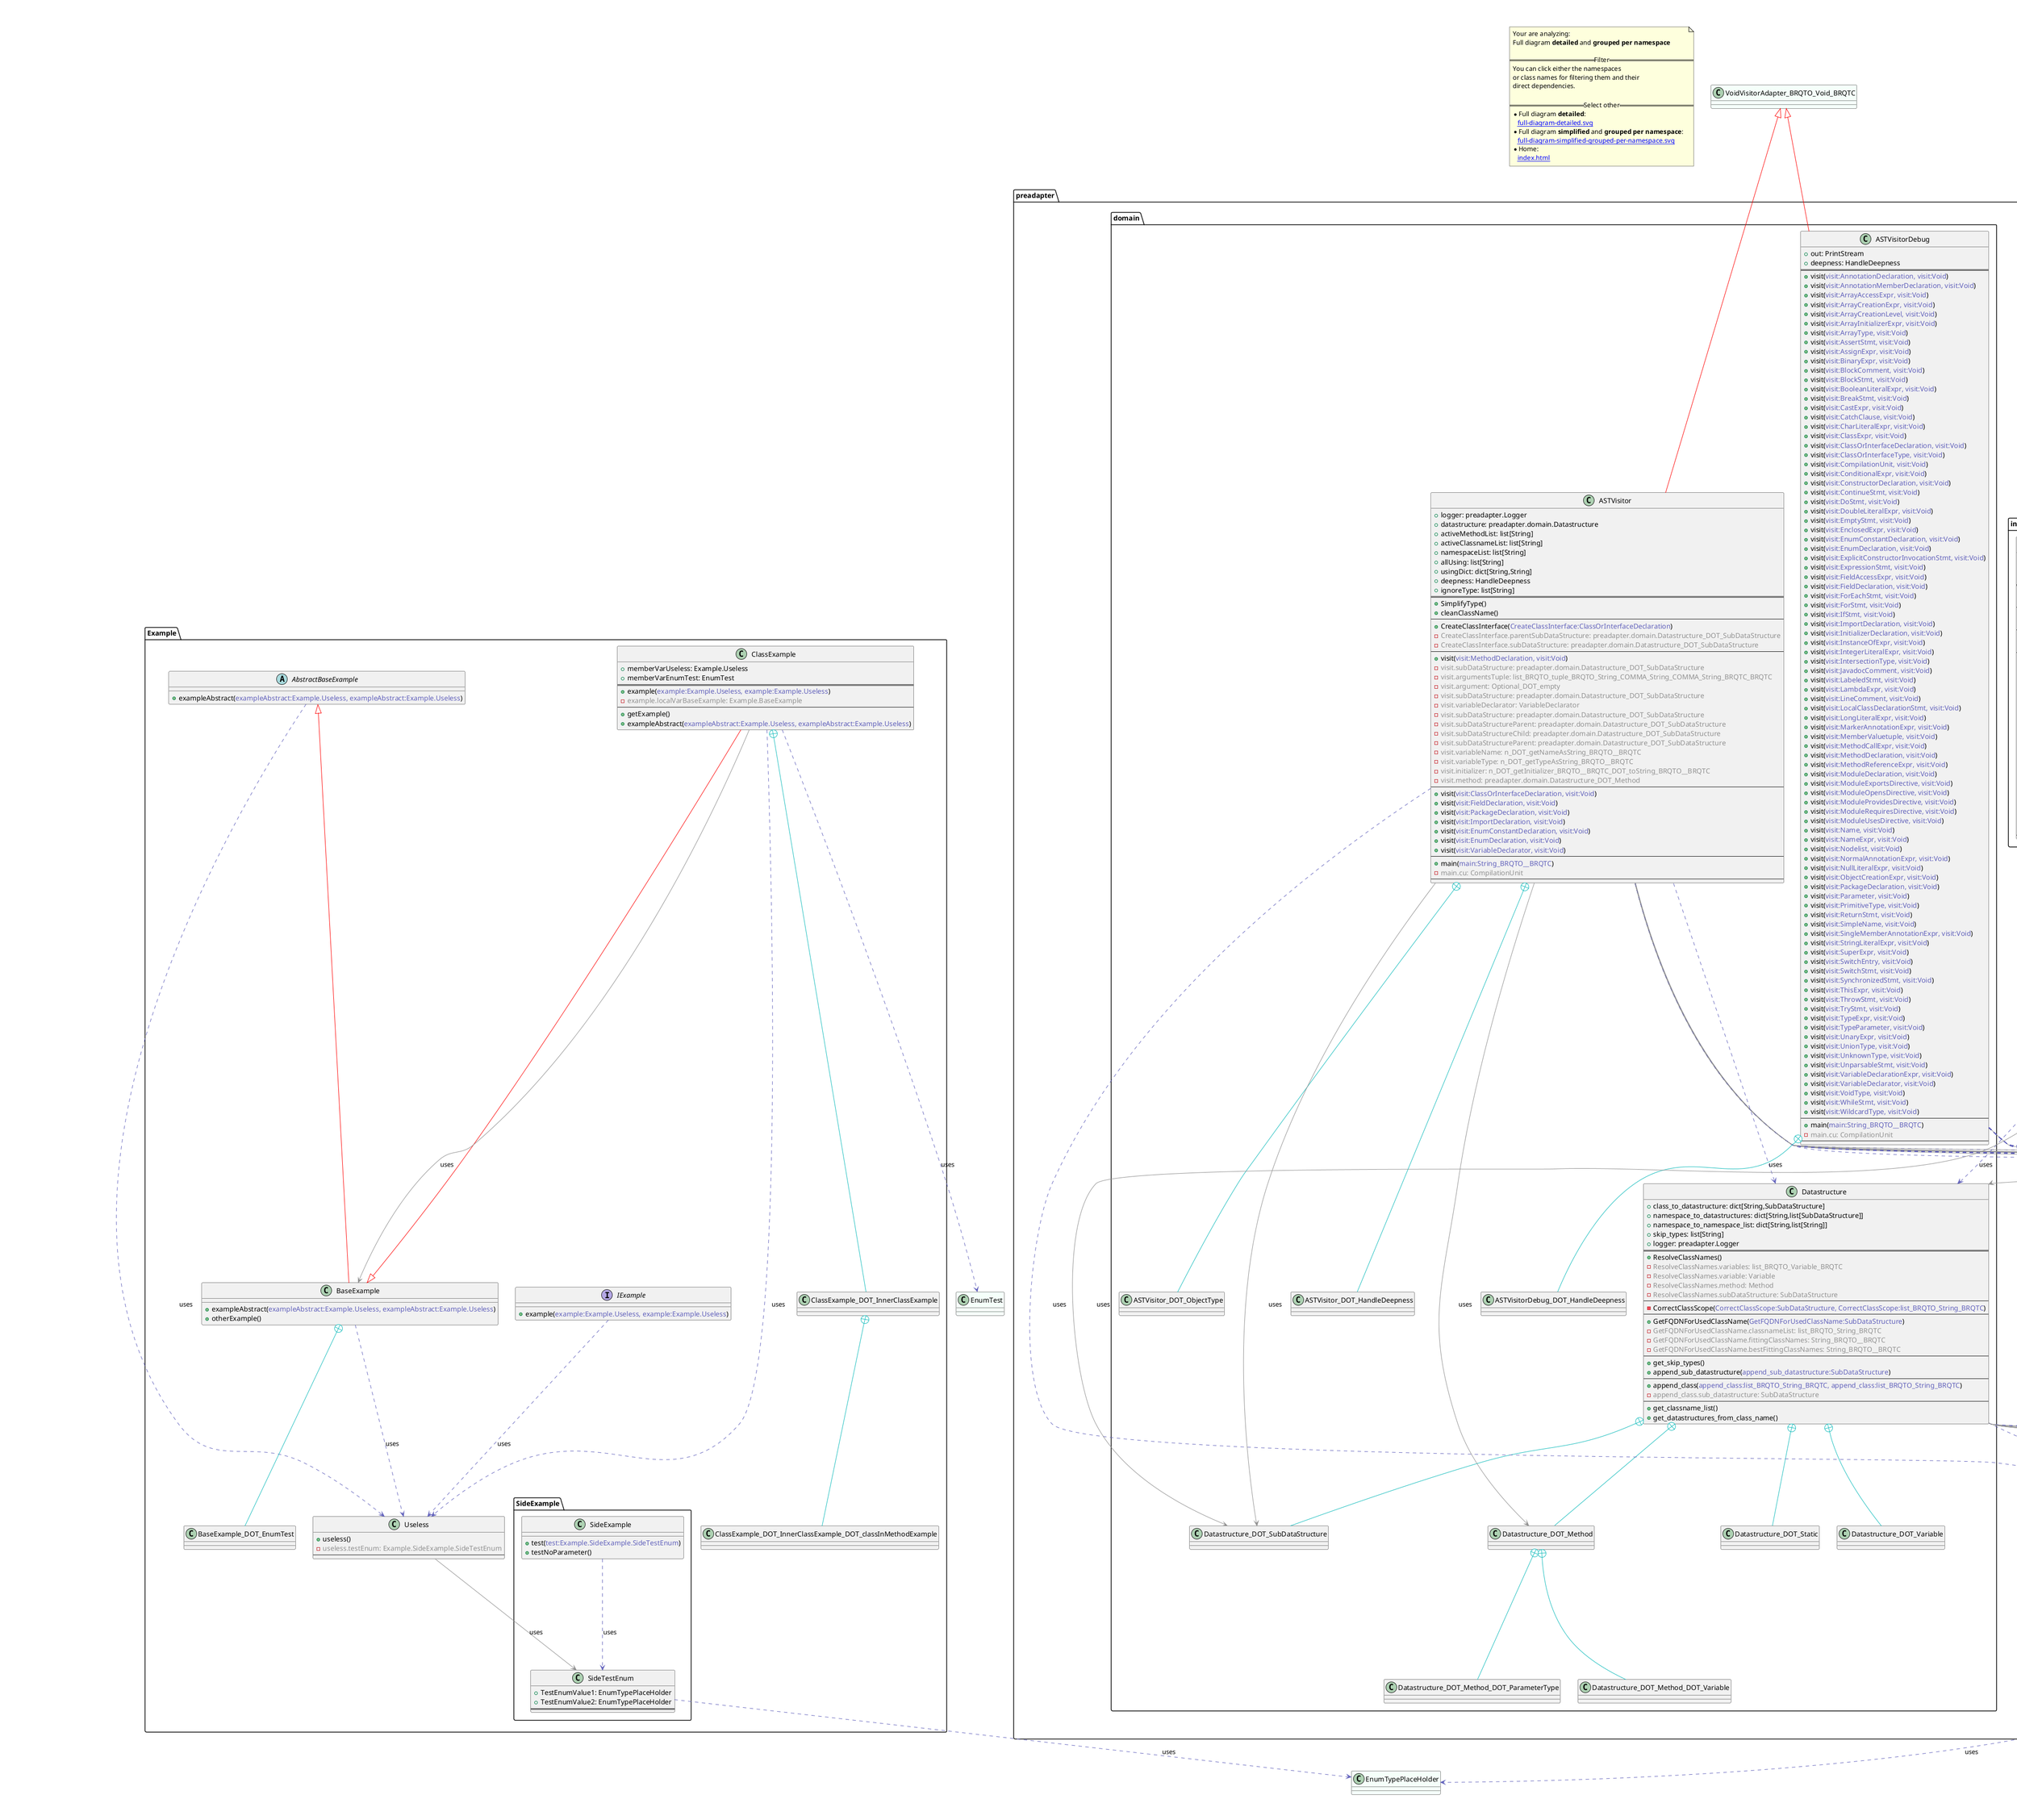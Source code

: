@startuml
title <size:20>Full diagram **detailed** and **grouped per namespace**</size>
note "Your are analyzing:\nFull diagram **detailed** and **grouped per namespace**\n\n==Filter==\nYou can click either the namespaces \nor class names for filtering them and their\ndirect dependencies.\n\n==Select other==\n* Full diagram **detailed**:\n   [[full-diagram-detailed.svg]]\n* Full diagram **simplified** and **grouped per namespace**:\n   [[full-diagram-simplified-grouped-per-namespace.svg]]\n* Home:\n   [[index.html]]" as FloatingNote
class EnumTest [[EnumTest-diagram-detailed-grouped-per-namespace.svg]] #MintCream {
}
class EnumTypePlaceHolder [[EnumTypePlaceHolder-diagram-detailed-grouped-per-namespace.svg]] #MintCream {
}
class String_BRQTO__BRQTC [[String_BRQTO__BRQTC-diagram-detailed-grouped-per-namespace.svg]] #MintCream {
}
class AnalyzeAST_BRQTO__BRQTC [[AnalyzeAST_BRQTO__BRQTC-diagram-detailed-grouped-per-namespace.svg]] #MintCream {
}
class list_BRQTO_Variable_BRQTC [[list_BRQTO_Variable_BRQTC-diagram-detailed-grouped-per-namespace.svg]] #MintCream {
}
class Variable [[Variable-diagram-detailed-grouped-per-namespace.svg]] #MintCream {
}
class Method [[Method-diagram-detailed-grouped-per-namespace.svg]] #MintCream {
}
class SubDataStructure [[SubDataStructure-diagram-detailed-grouped-per-namespace.svg]] #MintCream {
}
class list_BRQTO_String_BRQTC [[list_BRQTO_String_BRQTC-diagram-detailed-grouped-per-namespace.svg]] #MintCream {
}
class VoidVisitorAdapter_BRQTO_Void_BRQTC [[VoidVisitorAdapter_BRQTO_Void_BRQTC-diagram-detailed-grouped-per-namespace.svg]] #MintCream {
}
class HandleDeepness [[HandleDeepness-diagram-detailed-grouped-per-namespace.svg]] #MintCream {
}
class ClassOrInterfaceDeclaration [[ClassOrInterfaceDeclaration-diagram-detailed-grouped-per-namespace.svg]] #MintCream {
}
class MethodDeclaration [[MethodDeclaration-diagram-detailed-grouped-per-namespace.svg]] #MintCream {
}
class Void [[Void-diagram-detailed-grouped-per-namespace.svg]] #MintCream {
}
class list_BRQTO_tuple_BRQTO_String_COMMA_String_COMMA_String_BRQTC_BRQTC [[list_BRQTO_tuple_BRQTO_String_COMMA_String_COMMA_String_BRQTC_BRQTC-diagram-detailed-grouped-per-namespace.svg]] #MintCream {
}
class Optional_DOT_empty [[Optional_DOT_empty-diagram-detailed-grouped-per-namespace.svg]] #MintCream {
}
class VariableDeclarator [[VariableDeclarator-diagram-detailed-grouped-per-namespace.svg]] #MintCream {
}
class n_DOT_getNameAsString_BRQTO__BRQTC [[n_DOT_getNameAsString_BRQTO__BRQTC-diagram-detailed-grouped-per-namespace.svg]] #MintCream {
}
class n_DOT_getTypeAsString_BRQTO__BRQTC [[n_DOT_getTypeAsString_BRQTO__BRQTC-diagram-detailed-grouped-per-namespace.svg]] #MintCream {
}
class n_DOT_getInitializer_BRQTO__BRQTC_DOT_toString_BRQTO__BRQTC [[n_DOT_getInitializer_BRQTO__BRQTC_DOT_toString_BRQTO__BRQTC-diagram-detailed-grouped-per-namespace.svg]] #MintCream {
}
class FieldDeclaration [[FieldDeclaration-diagram-detailed-grouped-per-namespace.svg]] #MintCream {
}
class PackageDeclaration [[PackageDeclaration-diagram-detailed-grouped-per-namespace.svg]] #MintCream {
}
class ImportDeclaration [[ImportDeclaration-diagram-detailed-grouped-per-namespace.svg]] #MintCream {
}
class EnumConstantDeclaration [[EnumConstantDeclaration-diagram-detailed-grouped-per-namespace.svg]] #MintCream {
}
class EnumDeclaration [[EnumDeclaration-diagram-detailed-grouped-per-namespace.svg]] #MintCream {
}
class CompilationUnit [[CompilationUnit-diagram-detailed-grouped-per-namespace.svg]] #MintCream {
}
class PrintStream [[PrintStream-diagram-detailed-grouped-per-namespace.svg]] #MintCream {
}
class AnnotationDeclaration [[AnnotationDeclaration-diagram-detailed-grouped-per-namespace.svg]] #MintCream {
}
class AnnotationMemberDeclaration [[AnnotationMemberDeclaration-diagram-detailed-grouped-per-namespace.svg]] #MintCream {
}
class ArrayAccessExpr [[ArrayAccessExpr-diagram-detailed-grouped-per-namespace.svg]] #MintCream {
}
class ArrayCreationExpr [[ArrayCreationExpr-diagram-detailed-grouped-per-namespace.svg]] #MintCream {
}
class ArrayCreationLevel [[ArrayCreationLevel-diagram-detailed-grouped-per-namespace.svg]] #MintCream {
}
class ArrayInitializerExpr [[ArrayInitializerExpr-diagram-detailed-grouped-per-namespace.svg]] #MintCream {
}
class ArrayType [[ArrayType-diagram-detailed-grouped-per-namespace.svg]] #MintCream {
}
class AssertStmt [[AssertStmt-diagram-detailed-grouped-per-namespace.svg]] #MintCream {
}
class AssignExpr [[AssignExpr-diagram-detailed-grouped-per-namespace.svg]] #MintCream {
}
class BinaryExpr [[BinaryExpr-diagram-detailed-grouped-per-namespace.svg]] #MintCream {
}
class BlockComment [[BlockComment-diagram-detailed-grouped-per-namespace.svg]] #MintCream {
}
class BlockStmt [[BlockStmt-diagram-detailed-grouped-per-namespace.svg]] #MintCream {
}
class BooleanLiteralExpr [[BooleanLiteralExpr-diagram-detailed-grouped-per-namespace.svg]] #MintCream {
}
class BreakStmt [[BreakStmt-diagram-detailed-grouped-per-namespace.svg]] #MintCream {
}
class CastExpr [[CastExpr-diagram-detailed-grouped-per-namespace.svg]] #MintCream {
}
class CatchClause [[CatchClause-diagram-detailed-grouped-per-namespace.svg]] #MintCream {
}
class CharLiteralExpr [[CharLiteralExpr-diagram-detailed-grouped-per-namespace.svg]] #MintCream {
}
class ClassExpr [[ClassExpr-diagram-detailed-grouped-per-namespace.svg]] #MintCream {
}
class ClassOrInterfaceType [[ClassOrInterfaceType-diagram-detailed-grouped-per-namespace.svg]] #MintCream {
}
class ConditionalExpr [[ConditionalExpr-diagram-detailed-grouped-per-namespace.svg]] #MintCream {
}
class ConstructorDeclaration [[ConstructorDeclaration-diagram-detailed-grouped-per-namespace.svg]] #MintCream {
}
class ContinueStmt [[ContinueStmt-diagram-detailed-grouped-per-namespace.svg]] #MintCream {
}
class DoStmt [[DoStmt-diagram-detailed-grouped-per-namespace.svg]] #MintCream {
}
class DoubleLiteralExpr [[DoubleLiteralExpr-diagram-detailed-grouped-per-namespace.svg]] #MintCream {
}
class EmptyStmt [[EmptyStmt-diagram-detailed-grouped-per-namespace.svg]] #MintCream {
}
class EnclosedExpr [[EnclosedExpr-diagram-detailed-grouped-per-namespace.svg]] #MintCream {
}
class ExplicitConstructorInvocationStmt [[ExplicitConstructorInvocationStmt-diagram-detailed-grouped-per-namespace.svg]] #MintCream {
}
class ExpressionStmt [[ExpressionStmt-diagram-detailed-grouped-per-namespace.svg]] #MintCream {
}
class FieldAccessExpr [[FieldAccessExpr-diagram-detailed-grouped-per-namespace.svg]] #MintCream {
}
class ForEachStmt [[ForEachStmt-diagram-detailed-grouped-per-namespace.svg]] #MintCream {
}
class ForStmt [[ForStmt-diagram-detailed-grouped-per-namespace.svg]] #MintCream {
}
class IfStmt [[IfStmt-diagram-detailed-grouped-per-namespace.svg]] #MintCream {
}
class InitializerDeclaration [[InitializerDeclaration-diagram-detailed-grouped-per-namespace.svg]] #MintCream {
}
class InstanceOfExpr [[InstanceOfExpr-diagram-detailed-grouped-per-namespace.svg]] #MintCream {
}
class IntegerLiteralExpr [[IntegerLiteralExpr-diagram-detailed-grouped-per-namespace.svg]] #MintCream {
}
class IntersectionType [[IntersectionType-diagram-detailed-grouped-per-namespace.svg]] #MintCream {
}
class JavadocComment [[JavadocComment-diagram-detailed-grouped-per-namespace.svg]] #MintCream {
}
class LabeledStmt [[LabeledStmt-diagram-detailed-grouped-per-namespace.svg]] #MintCream {
}
class LambdaExpr [[LambdaExpr-diagram-detailed-grouped-per-namespace.svg]] #MintCream {
}
class LineComment [[LineComment-diagram-detailed-grouped-per-namespace.svg]] #MintCream {
}
class LocalClassDeclarationStmt [[LocalClassDeclarationStmt-diagram-detailed-grouped-per-namespace.svg]] #MintCream {
}
class LongLiteralExpr [[LongLiteralExpr-diagram-detailed-grouped-per-namespace.svg]] #MintCream {
}
class MarkerAnnotationExpr [[MarkerAnnotationExpr-diagram-detailed-grouped-per-namespace.svg]] #MintCream {
}
class MemberValuetuple [[MemberValuetuple-diagram-detailed-grouped-per-namespace.svg]] #MintCream {
}
class MethodCallExpr [[MethodCallExpr-diagram-detailed-grouped-per-namespace.svg]] #MintCream {
}
class MethodReferenceExpr [[MethodReferenceExpr-diagram-detailed-grouped-per-namespace.svg]] #MintCream {
}
class ModuleDeclaration [[ModuleDeclaration-diagram-detailed-grouped-per-namespace.svg]] #MintCream {
}
class ModuleExportsDirective [[ModuleExportsDirective-diagram-detailed-grouped-per-namespace.svg]] #MintCream {
}
class ModuleOpensDirective [[ModuleOpensDirective-diagram-detailed-grouped-per-namespace.svg]] #MintCream {
}
class ModuleProvidesDirective [[ModuleProvidesDirective-diagram-detailed-grouped-per-namespace.svg]] #MintCream {
}
class ModuleRequiresDirective [[ModuleRequiresDirective-diagram-detailed-grouped-per-namespace.svg]] #MintCream {
}
class ModuleUsesDirective [[ModuleUsesDirective-diagram-detailed-grouped-per-namespace.svg]] #MintCream {
}
class Name [[Name-diagram-detailed-grouped-per-namespace.svg]] #MintCream {
}
class NameExpr [[NameExpr-diagram-detailed-grouped-per-namespace.svg]] #MintCream {
}
class Nodelist [[Nodelist-diagram-detailed-grouped-per-namespace.svg]] #MintCream {
}
class NormalAnnotationExpr [[NormalAnnotationExpr-diagram-detailed-grouped-per-namespace.svg]] #MintCream {
}
class NullLiteralExpr [[NullLiteralExpr-diagram-detailed-grouped-per-namespace.svg]] #MintCream {
}
class ObjectCreationExpr [[ObjectCreationExpr-diagram-detailed-grouped-per-namespace.svg]] #MintCream {
}
class Parameter [[Parameter-diagram-detailed-grouped-per-namespace.svg]] #MintCream {
}
class PrimitiveType [[PrimitiveType-diagram-detailed-grouped-per-namespace.svg]] #MintCream {
}
class ReturnStmt [[ReturnStmt-diagram-detailed-grouped-per-namespace.svg]] #MintCream {
}
class SimpleName [[SimpleName-diagram-detailed-grouped-per-namespace.svg]] #MintCream {
}
class SingleMemberAnnotationExpr [[SingleMemberAnnotationExpr-diagram-detailed-grouped-per-namespace.svg]] #MintCream {
}
class StringLiteralExpr [[StringLiteralExpr-diagram-detailed-grouped-per-namespace.svg]] #MintCream {
}
class SuperExpr [[SuperExpr-diagram-detailed-grouped-per-namespace.svg]] #MintCream {
}
class SwitchEntry [[SwitchEntry-diagram-detailed-grouped-per-namespace.svg]] #MintCream {
}
class SwitchStmt [[SwitchStmt-diagram-detailed-grouped-per-namespace.svg]] #MintCream {
}
class SynchronizedStmt [[SynchronizedStmt-diagram-detailed-grouped-per-namespace.svg]] #MintCream {
}
class ThisExpr [[ThisExpr-diagram-detailed-grouped-per-namespace.svg]] #MintCream {
}
class ThrowStmt [[ThrowStmt-diagram-detailed-grouped-per-namespace.svg]] #MintCream {
}
class TryStmt [[TryStmt-diagram-detailed-grouped-per-namespace.svg]] #MintCream {
}
class TypeExpr [[TypeExpr-diagram-detailed-grouped-per-namespace.svg]] #MintCream {
}
class TypeParameter [[TypeParameter-diagram-detailed-grouped-per-namespace.svg]] #MintCream {
}
class UnaryExpr [[UnaryExpr-diagram-detailed-grouped-per-namespace.svg]] #MintCream {
}
class UnionType [[UnionType-diagram-detailed-grouped-per-namespace.svg]] #MintCream {
}
class UnknownType [[UnknownType-diagram-detailed-grouped-per-namespace.svg]] #MintCream {
}
class UnparsableStmt [[UnparsableStmt-diagram-detailed-grouped-per-namespace.svg]] #MintCream {
}
class VariableDeclarationExpr [[VariableDeclarationExpr-diagram-detailed-grouped-per-namespace.svg]] #MintCream {
}
class VoidType [[VoidType-diagram-detailed-grouped-per-namespace.svg]] #MintCream {
}
class WhileStmt [[WhileStmt-diagram-detailed-grouped-per-namespace.svg]] #MintCream {
}
class WildcardType [[WildcardType-diagram-detailed-grouped-per-namespace.svg]] #MintCream {
}
class DumperOptions.FlowStyle [[DumperOptions.FlowStyle-diagram-detailed-grouped-per-namespace.svg]] #MintCream {
}
class Mark [[Mark-diagram-detailed-grouped-per-namespace.svg]] #MintCream {
}
class dictpingNode [[dictpingNode-diagram-detailed-grouped-per-namespace.svg]] #MintCream {
}
class SequenceNode [[SequenceNode-diagram-detailed-grouped-per-namespace.svg]] #MintCream {
}
class dictpingNode_BRQTO_Tag_DOT_MAP_COMMA__SPC_Arraylist_BRQTO__BRQTC_BRQTO__BRQTC_COMMA__SPC_dummperOptions_BRQTC [[dictpingNode_BRQTO_Tag_DOT_MAP_COMMA__SPC_Arraylist_BRQTO__BRQTC_BRQTO__BRQTC_COMMA__SPC_dummperOptions_BRQTC-diagram-detailed-grouped-per-namespace.svg]] #MintCream {
}
class SequenceNode_BRQTO_Tag_DOT_SEQ_COMMA__SPC_Arraylist_BRQTO__BRQTC_BRQTO__BRQTC_COMMA__SPC_dummperOptions_BRQTC [[SequenceNode_BRQTO_Tag_DOT_SEQ_COMMA__SPC_Arraylist_BRQTO__BRQTC_BRQTO__BRQTC_COMMA__SPC_dummperOptions_BRQTC-diagram-detailed-grouped-per-namespace.svg]] #MintCream {
}
class Yaml [[Yaml-diagram-detailed-grouped-per-namespace.svg]] #MintCream {
}
class PrintWriter [[PrintWriter-diagram-detailed-grouped-per-namespace.svg]] #MintCream {
}
class RecursiveFileProcessor_BRQTO__BRQTC [[RecursiveFileProcessor_BRQTO__BRQTC-diagram-detailed-grouped-per-namespace.svg]] #MintCream {
}
class DirectoryStream_BRQTO_Path_BRQTC [[DirectoryStream_BRQTO_Path_BRQTC-diagram-detailed-grouped-per-namespace.svg]] #MintCream {
}
class Path [[Path-diagram-detailed-grouped-per-namespace.svg]] #MintCream {
}
' Closing all previous_sub_namespace_list namespace None because file analysis is finished.
namespace Example [[Example-diagram-detailed-grouped-per-namespace.svg]] {
class Example.ClassExample [[Example.ClassExample-diagram-detailed-grouped-per-namespace.svg]]  {
  + memberVarUseless: Example.Useless
  + memberVarEnumTest: EnumTest
==
  + example(<font color="6060BB">example:Example.Useless, example:Example.Useless</font>)
  - <font color="909090">example.localVarBaseExample: Example.BaseExample</font>
--
  + getExample(<font color="6060BB"></font>)
  + exampleAbstract(<font color="6060BB">exampleAbstract:Example.Useless, exampleAbstract:Example.Useless</font>)
}
class Example.ClassExample_DOT_InnerClassExample_DOT_classInMethodExample [[Example.ClassExample_DOT_InnerClassExample_DOT_classInMethodExample-diagram-detailed-grouped-per-namespace.svg]]  {
}
class Example.Useless [[Example.Useless-diagram-detailed-grouped-per-namespace.svg]]  {
  + useless(<font color="6060BB"></font>)
  - <font color="909090">useless.testEnum: Example.SideExample.SideTestEnum</font>
--
}
interface Example.IExample [[Example.IExample-diagram-detailed-grouped-per-namespace.svg]]  {
  + example(<font color="6060BB">example:Example.Useless, example:Example.Useless</font>)
}
class Example.BaseExample_DOT_EnumTest [[Example.BaseExample_DOT_EnumTest-diagram-detailed-grouped-per-namespace.svg]]  {
}
abstract class Example.AbstractBaseExample [[Example.AbstractBaseExample-diagram-detailed-grouped-per-namespace.svg]]  {
  + exampleAbstract(<font color="6060BB">exampleAbstract:Example.Useless, exampleAbstract:Example.Useless</font>)
}
class Example.ClassExample_DOT_InnerClassExample [[Example.ClassExample_DOT_InnerClassExample-diagram-detailed-grouped-per-namespace.svg]]  {
}
class Example.BaseExample [[Example.BaseExample-diagram-detailed-grouped-per-namespace.svg]]  {
  + exampleAbstract(<font color="6060BB">exampleAbstract:Example.Useless, exampleAbstract:Example.Useless</font>)
  + otherExample(<font color="6060BB"></font>)
}
'Compared namespace Example [[Example-diagram-detailed-grouped-per-namespace.svg]] { with last element of }
' Closing all previous_sub_namespace_list namespace None because file analysis is finished.
' Closing namespace Example
}
namespace Example [[Example-diagram-detailed-grouped-per-namespace.svg]] {
namespace Example.SideExample [[Example.SideExample-diagram-detailed-grouped-per-namespace.svg]] {
  class Example.SideExample.SideTestEnum [[Example.SideExample.SideTestEnum-diagram-detailed-grouped-per-namespace.svg]]  {
    + TestEnumValue1: EnumTypePlaceHolder
    + TestEnumValue2: EnumTypePlaceHolder
==
  }
  class Example.SideExample.SideExample [[Example.SideExample.SideExample-diagram-detailed-grouped-per-namespace.svg]]  {
    + test(<font color="6060BB">test:Example.SideExample.SideTestEnum</font>)
    + testNoParameter(<font color="6060BB"></font>)
  }
'Compared namespace Example.SideExample [[Example.SideExample-diagram-detailed-grouped-per-namespace.svg]] { with last element of   }
' Closing all previous_sub_namespace_list namespace None because file analysis is finished.
' Closing namespace SideExample
}
' Closing namespace Example
}
namespace preadapter [[preadapter-diagram-detailed-grouped-per-namespace.svg]] {
class preadapter.Logger [[preadapter.Logger-diagram-detailed-grouped-per-namespace.svg]]  {
  + loggingType: preadapter.LoggingType
==
  - log(<font color="6060BB"></font>)
  - <font color="909090">log.result: String_BRQTO__BRQTC</font>
--
  + logError(<font color="6060BB"></font>)
  + logError(<font color="6060BB"></font>)
  + logWarning(<font color="6060BB"></font>)
  + logWarning(<font color="6060BB"></font>)
  + logInfo(<font color="6060BB"></font>)
  + logInfo(<font color="6060BB"></font>)
  + logDebug(<font color="6060BB"></font>)
  + logDebug(<font color="6060BB"></font>)
  + logTrace(<font color="6060BB"></font>)
  + logTrace(<font color="6060BB"></font>)
}
class preadapter.LoggingType [[preadapter.LoggingType-diagram-detailed-grouped-per-namespace.svg]]  {
  + TRACE: EnumTypePlaceHolder
  + DEBUG: EnumTypePlaceHolder
  + INFO: EnumTypePlaceHolder
  + WARNING: EnumTypePlaceHolder
  + ERROR: EnumTypePlaceHolder
==
  + getValue(<font color="6060BB"></font>)
}
class preadapter.Revenger [[preadapter.Revenger-diagram-detailed-grouped-per-namespace.svg]]  {
  + main(<font color="6060BB">main:String_BRQTO__BRQTC</font>)
  - <font color="909090">main.logger: preadapter.Logger</font>
  - <font color="909090">main.ast: AnalyzeAST_BRQTO__BRQTC</font>
--
}
'Compared namespace preadapter [[preadapter-diagram-detailed-grouped-per-namespace.svg]] { with last element of }
' Closing all previous_sub_namespace_list namespace None because file analysis is finished.
' Closing namespace preadapter
}
namespace preadapter [[preadapter-diagram-detailed-grouped-per-namespace.svg]] {
namespace preadapter.domain [[preadapter.domain-diagram-detailed-grouped-per-namespace.svg]] {
  class preadapter.domain.Datastructure [[preadapter.domain.Datastructure-diagram-detailed-grouped-per-namespace.svg]]  {
    + class_to_datastructure: dict[String,SubDataStructure]
    + namespace_to_datastructures: dict[String,list[SubDataStructure]]
    + namespace_to_namespace_list: dict[String,list[String]]
    + skip_types: list[String]
    + logger: preadapter.Logger
==
    + ResolveClassNames(<font color="6060BB"></font>)
    - <font color="909090">ResolveClassNames.variables: list_BRQTO_Variable_BRQTC</font>
    - <font color="909090">ResolveClassNames.variable: Variable</font>
    - <font color="909090">ResolveClassNames.method: Method</font>
    - <font color="909090">ResolveClassNames.subDataStructure: SubDataStructure</font>
--
    - CorrectClassScope(<font color="6060BB">CorrectClassScope:SubDataStructure, CorrectClassScope:list_BRQTO_String_BRQTC</font>)
--
    + GetFQDNForUsedClassName(<font color="6060BB">GetFQDNForUsedClassName:SubDataStructure</font>)
    - <font color="909090">GetFQDNForUsedClassName.classnameList: list_BRQTO_String_BRQTC</font>
    - <font color="909090">GetFQDNForUsedClassName.fittingClassNames: String_BRQTO__BRQTC</font>
    - <font color="909090">GetFQDNForUsedClassName.bestFittingClassNames: String_BRQTO__BRQTC</font>
--
    + get_skip_types(<font color="6060BB"></font>)
    + append_sub_datastructure(<font color="6060BB">append_sub_datastructure:SubDataStructure</font>)
--
    + append_class(<font color="6060BB">append_class:list_BRQTO_String_BRQTC, append_class:list_BRQTO_String_BRQTC</font>)
    - <font color="909090">append_class.sub_datastructure: SubDataStructure</font>
--
    + get_classname_list(<font color="6060BB"></font>)
    + get_datastructures_from_class_name(<font color="6060BB"></font>)
  }
  class preadapter.domain.Datastructure_DOT_Static [[preadapter.domain.Datastructure_DOT_Static-diagram-detailed-grouped-per-namespace.svg]]  {
  }
  class preadapter.domain.ASTVisitor [[preadapter.domain.ASTVisitor-diagram-detailed-grouped-per-namespace.svg]]  {
    + logger: preadapter.Logger
    + datastructure: preadapter.domain.Datastructure
    + activeMethodList: list[String]
    + activeClassnameList: list[String]
    + namespaceList: list[String]
    + allUsing: list[String]
    + usingDict: dict[String,String]
    + deepness: HandleDeepness
    + ignoreType: list[String]
==
    + SimplifyType(<font color="6060BB"></font>)
    + cleanClassName(<font color="6060BB"></font>)
--
    + CreateClassInterface(<font color="6060BB">CreateClassInterface:ClassOrInterfaceDeclaration</font>)
    - <font color="909090">CreateClassInterface.parentSubDataStructure: preadapter.domain.Datastructure_DOT_SubDataStructure</font>
    - <font color="909090">CreateClassInterface.subDataStructure: preadapter.domain.Datastructure_DOT_SubDataStructure</font>
--
    + visit(<font color="6060BB">visit:MethodDeclaration, visit:Void</font>)
    - <font color="909090">visit.subDataStructure: preadapter.domain.Datastructure_DOT_SubDataStructure</font>
    - <font color="909090">visit.argumentsTuple: list_BRQTO_tuple_BRQTO_String_COMMA_String_COMMA_String_BRQTC_BRQTC</font>
    - <font color="909090">visit.argument: Optional_DOT_empty</font>
    - <font color="909090">visit.subDataStructure: preadapter.domain.Datastructure_DOT_SubDataStructure</font>
    - <font color="909090">visit.variableDeclarator: VariableDeclarator</font>
    - <font color="909090">visit.subDataStructure: preadapter.domain.Datastructure_DOT_SubDataStructure</font>
    - <font color="909090">visit.subDataStructureParent: preadapter.domain.Datastructure_DOT_SubDataStructure</font>
    - <font color="909090">visit.subDataStructureChild: preadapter.domain.Datastructure_DOT_SubDataStructure</font>
    - <font color="909090">visit.subDataStructureParent: preadapter.domain.Datastructure_DOT_SubDataStructure</font>
    - <font color="909090">visit.variableName: n_DOT_getNameAsString_BRQTO__BRQTC</font>
    - <font color="909090">visit.variableType: n_DOT_getTypeAsString_BRQTO__BRQTC</font>
    - <font color="909090">visit.initializer: n_DOT_getInitializer_BRQTO__BRQTC_DOT_toString_BRQTO__BRQTC</font>
    - <font color="909090">visit.method: preadapter.domain.Datastructure_DOT_Method</font>
--
    + visit(<font color="6060BB">visit:ClassOrInterfaceDeclaration, visit:Void</font>)
    + visit(<font color="6060BB">visit:FieldDeclaration, visit:Void</font>)
    + visit(<font color="6060BB">visit:PackageDeclaration, visit:Void</font>)
    + visit(<font color="6060BB">visit:ImportDeclaration, visit:Void</font>)
    + visit(<font color="6060BB">visit:EnumConstantDeclaration, visit:Void</font>)
    + visit(<font color="6060BB">visit:EnumDeclaration, visit:Void</font>)
    + visit(<font color="6060BB">visit:VariableDeclarator, visit:Void</font>)
--
    + main(<font color="6060BB">main:String_BRQTO__BRQTC</font>)
    - <font color="909090">main.cu: CompilationUnit</font>
--
  }
  class preadapter.domain.Datastructure_DOT_Variable [[preadapter.domain.Datastructure_DOT_Variable-diagram-detailed-grouped-per-namespace.svg]]  {
  }
  class preadapter.domain.Datastructure_DOT_Method [[preadapter.domain.Datastructure_DOT_Method-diagram-detailed-grouped-per-namespace.svg]]  {
  }
  class preadapter.domain.ASTVisitorDebug_DOT_HandleDeepness [[preadapter.domain.ASTVisitorDebug_DOT_HandleDeepness-diagram-detailed-grouped-per-namespace.svg]]  {
  }
  class preadapter.domain.ASTVisitorDebug [[preadapter.domain.ASTVisitorDebug-diagram-detailed-grouped-per-namespace.svg]]  {
    + out: PrintStream
    + deepness: HandleDeepness
==
    + visit(<font color="6060BB">visit:AnnotationDeclaration, visit:Void</font>)
    + visit(<font color="6060BB">visit:AnnotationMemberDeclaration, visit:Void</font>)
    + visit(<font color="6060BB">visit:ArrayAccessExpr, visit:Void</font>)
    + visit(<font color="6060BB">visit:ArrayCreationExpr, visit:Void</font>)
    + visit(<font color="6060BB">visit:ArrayCreationLevel, visit:Void</font>)
    + visit(<font color="6060BB">visit:ArrayInitializerExpr, visit:Void</font>)
    + visit(<font color="6060BB">visit:ArrayType, visit:Void</font>)
    + visit(<font color="6060BB">visit:AssertStmt, visit:Void</font>)
    + visit(<font color="6060BB">visit:AssignExpr, visit:Void</font>)
    + visit(<font color="6060BB">visit:BinaryExpr, visit:Void</font>)
    + visit(<font color="6060BB">visit:BlockComment, visit:Void</font>)
    + visit(<font color="6060BB">visit:BlockStmt, visit:Void</font>)
    + visit(<font color="6060BB">visit:BooleanLiteralExpr, visit:Void</font>)
    + visit(<font color="6060BB">visit:BreakStmt, visit:Void</font>)
    + visit(<font color="6060BB">visit:CastExpr, visit:Void</font>)
    + visit(<font color="6060BB">visit:CatchClause, visit:Void</font>)
    + visit(<font color="6060BB">visit:CharLiteralExpr, visit:Void</font>)
    + visit(<font color="6060BB">visit:ClassExpr, visit:Void</font>)
    + visit(<font color="6060BB">visit:ClassOrInterfaceDeclaration, visit:Void</font>)
    + visit(<font color="6060BB">visit:ClassOrInterfaceType, visit:Void</font>)
    + visit(<font color="6060BB">visit:CompilationUnit, visit:Void</font>)
    + visit(<font color="6060BB">visit:ConditionalExpr, visit:Void</font>)
    + visit(<font color="6060BB">visit:ConstructorDeclaration, visit:Void</font>)
    + visit(<font color="6060BB">visit:ContinueStmt, visit:Void</font>)
    + visit(<font color="6060BB">visit:DoStmt, visit:Void</font>)
    + visit(<font color="6060BB">visit:DoubleLiteralExpr, visit:Void</font>)
    + visit(<font color="6060BB">visit:EmptyStmt, visit:Void</font>)
    + visit(<font color="6060BB">visit:EnclosedExpr, visit:Void</font>)
    + visit(<font color="6060BB">visit:EnumConstantDeclaration, visit:Void</font>)
    + visit(<font color="6060BB">visit:EnumDeclaration, visit:Void</font>)
    + visit(<font color="6060BB">visit:ExplicitConstructorInvocationStmt, visit:Void</font>)
    + visit(<font color="6060BB">visit:ExpressionStmt, visit:Void</font>)
    + visit(<font color="6060BB">visit:FieldAccessExpr, visit:Void</font>)
    + visit(<font color="6060BB">visit:FieldDeclaration, visit:Void</font>)
    + visit(<font color="6060BB">visit:ForEachStmt, visit:Void</font>)
    + visit(<font color="6060BB">visit:ForStmt, visit:Void</font>)
    + visit(<font color="6060BB">visit:IfStmt, visit:Void</font>)
    + visit(<font color="6060BB">visit:ImportDeclaration, visit:Void</font>)
    + visit(<font color="6060BB">visit:InitializerDeclaration, visit:Void</font>)
    + visit(<font color="6060BB">visit:InstanceOfExpr, visit:Void</font>)
    + visit(<font color="6060BB">visit:IntegerLiteralExpr, visit:Void</font>)
    + visit(<font color="6060BB">visit:IntersectionType, visit:Void</font>)
    + visit(<font color="6060BB">visit:JavadocComment, visit:Void</font>)
    + visit(<font color="6060BB">visit:LabeledStmt, visit:Void</font>)
    + visit(<font color="6060BB">visit:LambdaExpr, visit:Void</font>)
    + visit(<font color="6060BB">visit:LineComment, visit:Void</font>)
    + visit(<font color="6060BB">visit:LocalClassDeclarationStmt, visit:Void</font>)
    + visit(<font color="6060BB">visit:LongLiteralExpr, visit:Void</font>)
    + visit(<font color="6060BB">visit:MarkerAnnotationExpr, visit:Void</font>)
    + visit(<font color="6060BB">visit:MemberValuetuple, visit:Void</font>)
    + visit(<font color="6060BB">visit:MethodCallExpr, visit:Void</font>)
    + visit(<font color="6060BB">visit:MethodDeclaration, visit:Void</font>)
    + visit(<font color="6060BB">visit:MethodReferenceExpr, visit:Void</font>)
    + visit(<font color="6060BB">visit:ModuleDeclaration, visit:Void</font>)
    + visit(<font color="6060BB">visit:ModuleExportsDirective, visit:Void</font>)
    + visit(<font color="6060BB">visit:ModuleOpensDirective, visit:Void</font>)
    + visit(<font color="6060BB">visit:ModuleProvidesDirective, visit:Void</font>)
    + visit(<font color="6060BB">visit:ModuleRequiresDirective, visit:Void</font>)
    + visit(<font color="6060BB">visit:ModuleUsesDirective, visit:Void</font>)
    + visit(<font color="6060BB">visit:Name, visit:Void</font>)
    + visit(<font color="6060BB">visit:NameExpr, visit:Void</font>)
    + visit(<font color="6060BB">visit:Nodelist, visit:Void</font>)
    + visit(<font color="6060BB">visit:NormalAnnotationExpr, visit:Void</font>)
    + visit(<font color="6060BB">visit:NullLiteralExpr, visit:Void</font>)
    + visit(<font color="6060BB">visit:ObjectCreationExpr, visit:Void</font>)
    + visit(<font color="6060BB">visit:PackageDeclaration, visit:Void</font>)
    + visit(<font color="6060BB">visit:Parameter, visit:Void</font>)
    + visit(<font color="6060BB">visit:PrimitiveType, visit:Void</font>)
    + visit(<font color="6060BB">visit:ReturnStmt, visit:Void</font>)
    + visit(<font color="6060BB">visit:SimpleName, visit:Void</font>)
    + visit(<font color="6060BB">visit:SingleMemberAnnotationExpr, visit:Void</font>)
    + visit(<font color="6060BB">visit:StringLiteralExpr, visit:Void</font>)
    + visit(<font color="6060BB">visit:SuperExpr, visit:Void</font>)
    + visit(<font color="6060BB">visit:SwitchEntry, visit:Void</font>)
    + visit(<font color="6060BB">visit:SwitchStmt, visit:Void</font>)
    + visit(<font color="6060BB">visit:SynchronizedStmt, visit:Void</font>)
    + visit(<font color="6060BB">visit:ThisExpr, visit:Void</font>)
    + visit(<font color="6060BB">visit:ThrowStmt, visit:Void</font>)
    + visit(<font color="6060BB">visit:TryStmt, visit:Void</font>)
    + visit(<font color="6060BB">visit:TypeExpr, visit:Void</font>)
    + visit(<font color="6060BB">visit:TypeParameter, visit:Void</font>)
    + visit(<font color="6060BB">visit:UnaryExpr, visit:Void</font>)
    + visit(<font color="6060BB">visit:UnionType, visit:Void</font>)
    + visit(<font color="6060BB">visit:UnknownType, visit:Void</font>)
    + visit(<font color="6060BB">visit:UnparsableStmt, visit:Void</font>)
    + visit(<font color="6060BB">visit:VariableDeclarationExpr, visit:Void</font>)
    + visit(<font color="6060BB">visit:VariableDeclarator, visit:Void</font>)
    + visit(<font color="6060BB">visit:VoidType, visit:Void</font>)
    + visit(<font color="6060BB">visit:WhileStmt, visit:Void</font>)
    + visit(<font color="6060BB">visit:WildcardType, visit:Void</font>)
--
    + main(<font color="6060BB">main:String_BRQTO__BRQTC</font>)
    - <font color="909090">main.cu: CompilationUnit</font>
--
  }
  class preadapter.domain.ASTVisitor_DOT_ObjectType [[preadapter.domain.ASTVisitor_DOT_ObjectType-diagram-detailed-grouped-per-namespace.svg]]  {
  }
  class preadapter.domain.Datastructure_DOT_Method_DOT_ParameterType [[preadapter.domain.Datastructure_DOT_Method_DOT_ParameterType-diagram-detailed-grouped-per-namespace.svg]]  {
  }
  class preadapter.domain.Datastructure_DOT_Method_DOT_Variable [[preadapter.domain.Datastructure_DOT_Method_DOT_Variable-diagram-detailed-grouped-per-namespace.svg]]  {
  }
  class preadapter.domain.Datastructure_DOT_SubDataStructure [[preadapter.domain.Datastructure_DOT_SubDataStructure-diagram-detailed-grouped-per-namespace.svg]]  {
  }
  class preadapter.domain.ASTVisitor_DOT_HandleDeepness [[preadapter.domain.ASTVisitor_DOT_HandleDeepness-diagram-detailed-grouped-per-namespace.svg]]  {
  }
'Compared namespace preadapter.domain [[preadapter.domain-diagram-detailed-grouped-per-namespace.svg]] { with last element of   }
' Closing all previous_sub_namespace_list namespace None because file analysis is finished.
' Closing namespace domain
}
' Closing namespace preadapter
}
namespace preadapter [[preadapter-diagram-detailed-grouped-per-namespace.svg]] {
namespace preadapter.infrastructure [[preadapter.infrastructure-diagram-detailed-grouped-per-namespace.svg]] {
  class preadapter.infrastructure.CreateYML [[preadapter.infrastructure.CreateYML-diagram-detailed-grouped-per-namespace.svg]]  {
    + dummperOptions: DumperOptions.FlowStyle
    + startMark: Mark
    + endMark: Mark
==
    - appendTupleNodeValueSequenceNode(<font color="6060BB">appendTupleNodeValueSequenceNode:dictpingNode, appendTupleNodeValueSequenceNode:SequenceNode</font>)
    - appendTupleNodeValueString(<font color="6060BB">appendTupleNodeValueString:dictpingNode</font>)
--
    - appendTupleNodeValueStringToSequenceNode(<font color="6060BB">appendTupleNodeValueStringToSequenceNode:SequenceNode</font>)
    - <font color="909090">appendTupleNodeValueStringToSequenceNode.mappingNode: dictpingNode_BRQTO_Tag_DOT_MAP_COMMA__SPC_Arraylist_BRQTO__BRQTC_BRQTO__BRQTC_COMMA__SPC_dummperOptions_BRQTC</font>
--
    - appendSequence(<font color="6060BB">appendSequence:dictpingNode, appendSequence:list_BRQTO_String_BRQTC</font>)
    - <font color="909090">appendSequence.subSequenceNode: SequenceNode</font>
--
    + Create(<font color="6060BB">Create:preadapter.domain.Datastructure, Create:preadapter.Logger</font>)
    - <font color="909090">Create.subDataStructureSequenceYmlNode: SequenceNode_BRQTO_Tag_DOT_SEQ_COMMA__SPC_Arraylist_BRQTO__BRQTC_BRQTO__BRQTC_COMMA__SPC_dummperOptions_BRQTC</font>
    - <font color="909090">Create.subDataStructureMappingYmlNode: dictpingNode_BRQTO_Tag_DOT_MAP_COMMA__SPC_Arraylist_BRQTO__BRQTC_BRQTO__BRQTC_COMMA__SPC_dummperOptions_BRQTC</font>
    - <font color="909090">Create.subDataStructure: preadapter.domain.Datastructure_DOT_SubDataStructure</font>
    - <font color="909090">Create.fromImportsSequenceNode: SequenceNode_BRQTO_Tag_DOT_SEQ_COMMA__SPC_Arraylist_BRQTO__BRQTC_BRQTO__BRQTC_COMMA__SPC_dummperOptions_BRQTC</font>
    - <font color="909090">Create.fromImportsMappingNode: dictpingNode_BRQTO_Tag_DOT_MAP_COMMA__SPC_Arraylist_BRQTO__BRQTC_BRQTO__BRQTC_COMMA__SPC_dummperOptions_BRQTC</font>
    - <font color="909090">Create.staticsSequenceNode: SequenceNode_BRQTO_Tag_DOT_SEQ_COMMA__SPC_Arraylist_BRQTO__BRQTC_BRQTO__BRQTC_COMMA__SPC_dummperOptions_BRQTC</font>
    - <font color="909090">Create.staticsMappingNode: dictpingNode_BRQTO_Tag_DOT_MAP_COMMA__SPC_Arraylist_BRQTO__BRQTC_BRQTO__BRQTC_COMMA__SPC_dummperOptions_BRQTC</font>
    - <font color="909090">Create.variablesSequenceNode: SequenceNode_BRQTO_Tag_DOT_SEQ_COMMA__SPC_Arraylist_BRQTO__BRQTC_BRQTO__BRQTC_COMMA__SPC_dummperOptions_BRQTC</font>
    - <font color="909090">Create.variablesMappingNode: dictpingNode_BRQTO_Tag_DOT_MAP_COMMA__SPC_Arraylist_BRQTO__BRQTC_BRQTO__BRQTC_COMMA__SPC_dummperOptions_BRQTC</font>
    - <font color="909090">Create.methodsSequenceNode: SequenceNode_BRQTO_Tag_DOT_SEQ_COMMA__SPC_Arraylist_BRQTO__BRQTC_BRQTO__BRQTC_COMMA__SPC_dummperOptions_BRQTC</font>
    - <font color="909090">Create.parameters: SequenceNode_BRQTO_Tag_DOT_SEQ_COMMA__SPC_Arraylist_BRQTO__BRQTC_BRQTO__BRQTC_COMMA__SPC_dummperOptions_BRQTC</font>
    - <font color="909090">Create.methodParametersMappingNode: dictpingNode_BRQTO_Tag_DOT_MAP_COMMA__SPC_Arraylist_BRQTO__BRQTC_BRQTO__BRQTC_COMMA__SPC_dummperOptions_BRQTC</font>
    - <font color="909090">Create.methodVariables: SequenceNode_BRQTO_Tag_DOT_SEQ_COMMA__SPC_Arraylist_BRQTO__BRQTC_BRQTO__BRQTC_COMMA__SPC_dummperOptions_BRQTC</font>
    - <font color="909090">Create.methodVariablesMappingNode: dictpingNode_BRQTO_Tag_DOT_MAP_COMMA__SPC_Arraylist_BRQTO__BRQTC_BRQTO__BRQTC_COMMA__SPC_dummperOptions_BRQTC</font>
    - <font color="909090">Create.methodNode: dictpingNode_BRQTO_Tag_DOT_MAP_COMMA__SPC_Arraylist_BRQTO__BRQTC_BRQTO__BRQTC_COMMA__SPC_dummperOptions_BRQTC</font>
    - <font color="909090">Create.tmpMappingNode: dictpingNode_BRQTO_Tag_DOT_MAP_COMMA__SPC_Arraylist_BRQTO__BRQTC_BRQTO__BRQTC_COMMA__SPC_dummperOptions_BRQTC</font>
    - <font color="909090">Create.yaml: Yaml</font>
    - <font color="909090">Create.writer: PrintWriter</font>
--
  }
'Compared namespace preadapter.infrastructure [[preadapter.infrastructure-diagram-detailed-grouped-per-namespace.svg]] { with last element of   }
' Closing all previous_sub_namespace_list namespace None because file analysis is finished.
' Closing namespace infrastructure
}
' Closing namespace preadapter
}
namespace preadapter [[preadapter-diagram-detailed-grouped-per-namespace.svg]] {
namespace preadapter.service [[preadapter.service-diagram-detailed-grouped-per-namespace.svg]] {
  class preadapter.service.AnalyzeAST [[preadapter.service.AnalyzeAST-diagram-detailed-grouped-per-namespace.svg]]  {
    + SearchRecurseCSharpToYAML(<font color="6060BB">SearchRecurseCSharpToYAML:preadapter.Logger</font>)
    - <font color="909090">SearchRecurseCSharpToYAML.datastructure: preadapter.domain.Datastructure</font>
    - <font color="909090">SearchRecurseCSharpToYAML.recurseFileProcess: RecursiveFileProcessor_BRQTO__BRQTC</font>
    - <font color="909090">SearchRecurseCSharpToYAML.listFilePaths: list_BRQTO_String_BRQTC</font>
    - <font color="909090">SearchRecurseCSharpToYAML.cu: CompilationUnit</font>
--
  }
  class preadapter.service.RecursiveFileProcessor [[preadapter.service.RecursiveFileProcessor-diagram-detailed-grouped-per-namespace.svg]]  {
    + SearchPath(<font color="6060BB"></font>)
    - <font color="909090">SearchPath.fileList: list_BRQTO_String_BRQTC</font>
--
    - ProcessDirectory(<font color="6060BB">ProcessDirectory:list_BRQTO_String_BRQTC</font>)
    - <font color="909090">ProcessDirectory.stream: DirectoryStream_BRQTO_Path_BRQTC</font>
    - <font color="909090">ProcessDirectory.path: Path</font>
--
  }
'Compared namespace preadapter.service [[preadapter.service-diagram-detailed-grouped-per-namespace.svg]] { with last element of   }
' Closing all previous_sub_namespace_list namespace None because file analysis is finished.
' Closing namespace service
}
' Closing namespace preadapter
}
 ' *************************************** 
 ' *************************************** 
 ' *************************************** 
' Class relations extracted from namespace:
' 
' Class relations extracted from namespace:
' Example
Example.BaseExample <|-[#red]- Example.ClassExample
Example.ClassExample +-[#10BBBB]- Example.ClassExample_DOT_InnerClassExample 
Example.ClassExample .[#6060BB].> Example.Useless  : uses 
Example.ClassExample .[#6060BB].> EnumTest  : uses 
Example.ClassExample -[#909090]-> Example.BaseExample  : uses 
Example.Useless -[#909090]-> Example.SideExample.SideTestEnum  : uses 
Example.IExample .[#6060BB].> Example.Useless  : uses 
Example.AbstractBaseExample .[#6060BB].> Example.Useless  : uses 
Example.ClassExample_DOT_InnerClassExample +-[#10BBBB]- Example.ClassExample_DOT_InnerClassExample_DOT_classInMethodExample 
Example.AbstractBaseExample <|-[#red]- Example.BaseExample
Example.BaseExample +-[#10BBBB]- Example.BaseExample_DOT_EnumTest 
Example.BaseExample .[#6060BB].> Example.Useless  : uses 
' Class relations extracted from namespace:
' Example.SideExample
Example.SideExample.SideTestEnum .[#6060BB].> EnumTypePlaceHolder  : uses 
Example.SideExample.SideExample .[#6060BB].> Example.SideExample.SideTestEnum  : uses 
' Class relations extracted from namespace:
' preadapter
preadapter.Logger .[#6060BB].> preadapter.LoggingType  : uses 
preadapter.Logger -[#909090]-> String_BRQTO__BRQTC  : uses 
preadapter.LoggingType .[#6060BB].> EnumTypePlaceHolder  : uses 
preadapter.Revenger .[#6060BB].> String_BRQTO__BRQTC  : uses 
preadapter.Revenger -[#909090]-> preadapter.Logger  : uses 
preadapter.Revenger -[#909090]-> AnalyzeAST_BRQTO__BRQTC  : uses 
' Class relations extracted from namespace:
' preadapter.domain
preadapter.domain.Datastructure +-[#10BBBB]- preadapter.domain.Datastructure_DOT_Method 
preadapter.domain.Datastructure +-[#10BBBB]- preadapter.domain.Datastructure_DOT_Static 
preadapter.domain.Datastructure +-[#10BBBB]- preadapter.domain.Datastructure_DOT_Variable 
preadapter.domain.Datastructure +-[#10BBBB]- preadapter.domain.Datastructure_DOT_SubDataStructure 
preadapter.domain.Datastructure .[#6060BB].> preadapter.Logger  : uses 
preadapter.domain.Datastructure -[#909090]-> list_BRQTO_Variable_BRQTC  : uses 
preadapter.domain.Datastructure -[#909090]-> Variable  : uses 
preadapter.domain.Datastructure -[#909090]-> Method  : uses 
preadapter.domain.Datastructure -[#909090]-> SubDataStructure  : uses 
preadapter.domain.Datastructure .[#6060BB].> SubDataStructure  : uses 
preadapter.domain.Datastructure .[#6060BB].> list_BRQTO_String_BRQTC  : uses 
preadapter.domain.Datastructure -[#909090]-> list_BRQTO_String_BRQTC  : uses 
preadapter.domain.Datastructure -[#909090]-> String_BRQTO__BRQTC  : uses 
VoidVisitorAdapter_BRQTO_Void_BRQTC <|-[#red]- preadapter.domain.ASTVisitor
preadapter.domain.ASTVisitor +-[#10BBBB]- preadapter.domain.ASTVisitor_DOT_ObjectType 
preadapter.domain.ASTVisitor +-[#10BBBB]- preadapter.domain.ASTVisitor_DOT_HandleDeepness 
preadapter.domain.ASTVisitor .[#6060BB].> preadapter.Logger  : uses 
preadapter.domain.ASTVisitor .[#6060BB].> preadapter.domain.Datastructure  : uses 
preadapter.domain.ASTVisitor .[#6060BB].> HandleDeepness  : uses 
preadapter.domain.ASTVisitor .[#6060BB].> ClassOrInterfaceDeclaration  : uses 
preadapter.domain.ASTVisitor -[#909090]-> preadapter.domain.Datastructure_DOT_SubDataStructure  : uses 
preadapter.domain.ASTVisitor .[#6060BB].> MethodDeclaration  : uses 
preadapter.domain.ASTVisitor .[#6060BB].> Void  : uses 
preadapter.domain.ASTVisitor -[#909090]-> list_BRQTO_tuple_BRQTO_String_COMMA_String_COMMA_String_BRQTC_BRQTC  : uses 
preadapter.domain.ASTVisitor -[#909090]-> Optional_DOT_empty  : uses 
preadapter.domain.ASTVisitor -[#909090]-> VariableDeclarator  : uses 
preadapter.domain.ASTVisitor -[#909090]-> n_DOT_getNameAsString_BRQTO__BRQTC  : uses 
preadapter.domain.ASTVisitor -[#909090]-> n_DOT_getTypeAsString_BRQTO__BRQTC  : uses 
preadapter.domain.ASTVisitor -[#909090]-> n_DOT_getInitializer_BRQTO__BRQTC_DOT_toString_BRQTO__BRQTC  : uses 
preadapter.domain.ASTVisitor -[#909090]-> preadapter.domain.Datastructure_DOT_Method  : uses 
preadapter.domain.ASTVisitor .[#6060BB].> FieldDeclaration  : uses 
preadapter.domain.ASTVisitor .[#6060BB].> PackageDeclaration  : uses 
preadapter.domain.ASTVisitor .[#6060BB].> ImportDeclaration  : uses 
preadapter.domain.ASTVisitor .[#6060BB].> EnumConstantDeclaration  : uses 
preadapter.domain.ASTVisitor .[#6060BB].> EnumDeclaration  : uses 
preadapter.domain.ASTVisitor .[#6060BB].> VariableDeclarator  : uses 
preadapter.domain.ASTVisitor .[#6060BB].> String_BRQTO__BRQTC  : uses 
preadapter.domain.ASTVisitor -[#909090]-> CompilationUnit  : uses 
preadapter.domain.Datastructure_DOT_Method +-[#10BBBB]- preadapter.domain.Datastructure_DOT_Method_DOT_ParameterType 
preadapter.domain.Datastructure_DOT_Method +-[#10BBBB]- preadapter.domain.Datastructure_DOT_Method_DOT_Variable 
VoidVisitorAdapter_BRQTO_Void_BRQTC <|-[#red]- preadapter.domain.ASTVisitorDebug
preadapter.domain.ASTVisitorDebug +-[#10BBBB]- preadapter.domain.ASTVisitorDebug_DOT_HandleDeepness 
preadapter.domain.ASTVisitorDebug .[#6060BB].> PrintStream  : uses 
preadapter.domain.ASTVisitorDebug .[#6060BB].> HandleDeepness  : uses 
preadapter.domain.ASTVisitorDebug .[#6060BB].> AnnotationDeclaration  : uses 
preadapter.domain.ASTVisitorDebug .[#6060BB].> Void  : uses 
preadapter.domain.ASTVisitorDebug .[#6060BB].> AnnotationMemberDeclaration  : uses 
preadapter.domain.ASTVisitorDebug .[#6060BB].> ArrayAccessExpr  : uses 
preadapter.domain.ASTVisitorDebug .[#6060BB].> ArrayCreationExpr  : uses 
preadapter.domain.ASTVisitorDebug .[#6060BB].> ArrayCreationLevel  : uses 
preadapter.domain.ASTVisitorDebug .[#6060BB].> ArrayInitializerExpr  : uses 
preadapter.domain.ASTVisitorDebug .[#6060BB].> ArrayType  : uses 
preadapter.domain.ASTVisitorDebug .[#6060BB].> AssertStmt  : uses 
preadapter.domain.ASTVisitorDebug .[#6060BB].> AssignExpr  : uses 
preadapter.domain.ASTVisitorDebug .[#6060BB].> BinaryExpr  : uses 
preadapter.domain.ASTVisitorDebug .[#6060BB].> BlockComment  : uses 
preadapter.domain.ASTVisitorDebug .[#6060BB].> BlockStmt  : uses 
preadapter.domain.ASTVisitorDebug .[#6060BB].> BooleanLiteralExpr  : uses 
preadapter.domain.ASTVisitorDebug .[#6060BB].> BreakStmt  : uses 
preadapter.domain.ASTVisitorDebug .[#6060BB].> CastExpr  : uses 
preadapter.domain.ASTVisitorDebug .[#6060BB].> CatchClause  : uses 
preadapter.domain.ASTVisitorDebug .[#6060BB].> CharLiteralExpr  : uses 
preadapter.domain.ASTVisitorDebug .[#6060BB].> ClassExpr  : uses 
preadapter.domain.ASTVisitorDebug .[#6060BB].> ClassOrInterfaceDeclaration  : uses 
preadapter.domain.ASTVisitorDebug .[#6060BB].> ClassOrInterfaceType  : uses 
preadapter.domain.ASTVisitorDebug .[#6060BB].> CompilationUnit  : uses 
preadapter.domain.ASTVisitorDebug .[#6060BB].> ConditionalExpr  : uses 
preadapter.domain.ASTVisitorDebug .[#6060BB].> ConstructorDeclaration  : uses 
preadapter.domain.ASTVisitorDebug .[#6060BB].> ContinueStmt  : uses 
preadapter.domain.ASTVisitorDebug .[#6060BB].> DoStmt  : uses 
preadapter.domain.ASTVisitorDebug .[#6060BB].> DoubleLiteralExpr  : uses 
preadapter.domain.ASTVisitorDebug .[#6060BB].> EmptyStmt  : uses 
preadapter.domain.ASTVisitorDebug .[#6060BB].> EnclosedExpr  : uses 
preadapter.domain.ASTVisitorDebug .[#6060BB].> EnumConstantDeclaration  : uses 
preadapter.domain.ASTVisitorDebug .[#6060BB].> EnumDeclaration  : uses 
preadapter.domain.ASTVisitorDebug .[#6060BB].> ExplicitConstructorInvocationStmt  : uses 
preadapter.domain.ASTVisitorDebug .[#6060BB].> ExpressionStmt  : uses 
preadapter.domain.ASTVisitorDebug .[#6060BB].> FieldAccessExpr  : uses 
preadapter.domain.ASTVisitorDebug .[#6060BB].> FieldDeclaration  : uses 
preadapter.domain.ASTVisitorDebug .[#6060BB].> ForEachStmt  : uses 
preadapter.domain.ASTVisitorDebug .[#6060BB].> ForStmt  : uses 
preadapter.domain.ASTVisitorDebug .[#6060BB].> IfStmt  : uses 
preadapter.domain.ASTVisitorDebug .[#6060BB].> ImportDeclaration  : uses 
preadapter.domain.ASTVisitorDebug .[#6060BB].> InitializerDeclaration  : uses 
preadapter.domain.ASTVisitorDebug .[#6060BB].> InstanceOfExpr  : uses 
preadapter.domain.ASTVisitorDebug .[#6060BB].> IntegerLiteralExpr  : uses 
preadapter.domain.ASTVisitorDebug .[#6060BB].> IntersectionType  : uses 
preadapter.domain.ASTVisitorDebug .[#6060BB].> JavadocComment  : uses 
preadapter.domain.ASTVisitorDebug .[#6060BB].> LabeledStmt  : uses 
preadapter.domain.ASTVisitorDebug .[#6060BB].> LambdaExpr  : uses 
preadapter.domain.ASTVisitorDebug .[#6060BB].> LineComment  : uses 
preadapter.domain.ASTVisitorDebug .[#6060BB].> LocalClassDeclarationStmt  : uses 
preadapter.domain.ASTVisitorDebug .[#6060BB].> LongLiteralExpr  : uses 
preadapter.domain.ASTVisitorDebug .[#6060BB].> MarkerAnnotationExpr  : uses 
preadapter.domain.ASTVisitorDebug .[#6060BB].> MemberValuetuple  : uses 
preadapter.domain.ASTVisitorDebug .[#6060BB].> MethodCallExpr  : uses 
preadapter.domain.ASTVisitorDebug .[#6060BB].> MethodDeclaration  : uses 
preadapter.domain.ASTVisitorDebug .[#6060BB].> MethodReferenceExpr  : uses 
preadapter.domain.ASTVisitorDebug .[#6060BB].> ModuleDeclaration  : uses 
preadapter.domain.ASTVisitorDebug .[#6060BB].> ModuleExportsDirective  : uses 
preadapter.domain.ASTVisitorDebug .[#6060BB].> ModuleOpensDirective  : uses 
preadapter.domain.ASTVisitorDebug .[#6060BB].> ModuleProvidesDirective  : uses 
preadapter.domain.ASTVisitorDebug .[#6060BB].> ModuleRequiresDirective  : uses 
preadapter.domain.ASTVisitorDebug .[#6060BB].> ModuleUsesDirective  : uses 
preadapter.domain.ASTVisitorDebug .[#6060BB].> Name  : uses 
preadapter.domain.ASTVisitorDebug .[#6060BB].> NameExpr  : uses 
preadapter.domain.ASTVisitorDebug .[#6060BB].> Nodelist  : uses 
preadapter.domain.ASTVisitorDebug .[#6060BB].> NormalAnnotationExpr  : uses 
preadapter.domain.ASTVisitorDebug .[#6060BB].> NullLiteralExpr  : uses 
preadapter.domain.ASTVisitorDebug .[#6060BB].> ObjectCreationExpr  : uses 
preadapter.domain.ASTVisitorDebug .[#6060BB].> PackageDeclaration  : uses 
preadapter.domain.ASTVisitorDebug .[#6060BB].> Parameter  : uses 
preadapter.domain.ASTVisitorDebug .[#6060BB].> PrimitiveType  : uses 
preadapter.domain.ASTVisitorDebug .[#6060BB].> ReturnStmt  : uses 
preadapter.domain.ASTVisitorDebug .[#6060BB].> SimpleName  : uses 
preadapter.domain.ASTVisitorDebug .[#6060BB].> SingleMemberAnnotationExpr  : uses 
preadapter.domain.ASTVisitorDebug .[#6060BB].> StringLiteralExpr  : uses 
preadapter.domain.ASTVisitorDebug .[#6060BB].> SuperExpr  : uses 
preadapter.domain.ASTVisitorDebug .[#6060BB].> SwitchEntry  : uses 
preadapter.domain.ASTVisitorDebug .[#6060BB].> SwitchStmt  : uses 
preadapter.domain.ASTVisitorDebug .[#6060BB].> SynchronizedStmt  : uses 
preadapter.domain.ASTVisitorDebug .[#6060BB].> ThisExpr  : uses 
preadapter.domain.ASTVisitorDebug .[#6060BB].> ThrowStmt  : uses 
preadapter.domain.ASTVisitorDebug .[#6060BB].> TryStmt  : uses 
preadapter.domain.ASTVisitorDebug .[#6060BB].> TypeExpr  : uses 
preadapter.domain.ASTVisitorDebug .[#6060BB].> TypeParameter  : uses 
preadapter.domain.ASTVisitorDebug .[#6060BB].> UnaryExpr  : uses 
preadapter.domain.ASTVisitorDebug .[#6060BB].> UnionType  : uses 
preadapter.domain.ASTVisitorDebug .[#6060BB].> UnknownType  : uses 
preadapter.domain.ASTVisitorDebug .[#6060BB].> UnparsableStmt  : uses 
preadapter.domain.ASTVisitorDebug .[#6060BB].> VariableDeclarationExpr  : uses 
preadapter.domain.ASTVisitorDebug .[#6060BB].> VariableDeclarator  : uses 
preadapter.domain.ASTVisitorDebug .[#6060BB].> VoidType  : uses 
preadapter.domain.ASTVisitorDebug .[#6060BB].> WhileStmt  : uses 
preadapter.domain.ASTVisitorDebug .[#6060BB].> WildcardType  : uses 
preadapter.domain.ASTVisitorDebug .[#6060BB].> String_BRQTO__BRQTC  : uses 
preadapter.domain.ASTVisitorDebug -[#909090]-> CompilationUnit  : uses 
' Class relations extracted from namespace:
' preadapter.infrastructure
preadapter.infrastructure.CreateYML .[#6060BB].> DumperOptions.FlowStyle  : uses 
preadapter.infrastructure.CreateYML .[#6060BB].> Mark  : uses 
preadapter.infrastructure.CreateYML .[#6060BB].> dictpingNode  : uses 
preadapter.infrastructure.CreateYML .[#6060BB].> SequenceNode  : uses 
preadapter.infrastructure.CreateYML -[#909090]-> dictpingNode_BRQTO_Tag_DOT_MAP_COMMA__SPC_Arraylist_BRQTO__BRQTC_BRQTO__BRQTC_COMMA__SPC_dummperOptions_BRQTC  : uses 
preadapter.infrastructure.CreateYML .[#6060BB].> list_BRQTO_String_BRQTC  : uses 
preadapter.infrastructure.CreateYML -[#909090]-> SequenceNode  : uses 
preadapter.infrastructure.CreateYML .[#6060BB].> preadapter.domain.Datastructure  : uses 
preadapter.infrastructure.CreateYML .[#6060BB].> preadapter.Logger  : uses 
preadapter.infrastructure.CreateYML -[#909090]-> SequenceNode_BRQTO_Tag_DOT_SEQ_COMMA__SPC_Arraylist_BRQTO__BRQTC_BRQTO__BRQTC_COMMA__SPC_dummperOptions_BRQTC  : uses 
preadapter.infrastructure.CreateYML -[#909090]-> preadapter.domain.Datastructure_DOT_SubDataStructure  : uses 
preadapter.infrastructure.CreateYML -[#909090]-> Yaml  : uses 
preadapter.infrastructure.CreateYML -[#909090]-> PrintWriter  : uses 
' Class relations extracted from namespace:
' preadapter.service
preadapter.service.AnalyzeAST .[#6060BB].> preadapter.Logger  : uses 
preadapter.service.AnalyzeAST -[#909090]-> preadapter.domain.Datastructure  : uses 
preadapter.service.AnalyzeAST -[#909090]-> RecursiveFileProcessor_BRQTO__BRQTC  : uses 
preadapter.service.AnalyzeAST -[#909090]-> list_BRQTO_String_BRQTC  : uses 
preadapter.service.AnalyzeAST -[#909090]-> CompilationUnit  : uses 
preadapter.service.RecursiveFileProcessor -[#909090]-> list_BRQTO_String_BRQTC  : uses 
preadapter.service.RecursiveFileProcessor .[#6060BB].> list_BRQTO_String_BRQTC  : uses 
preadapter.service.RecursiveFileProcessor -[#909090]-> DirectoryStream_BRQTO_Path_BRQTC  : uses 
preadapter.service.RecursiveFileProcessor -[#909090]-> Path  : uses 
@enduml